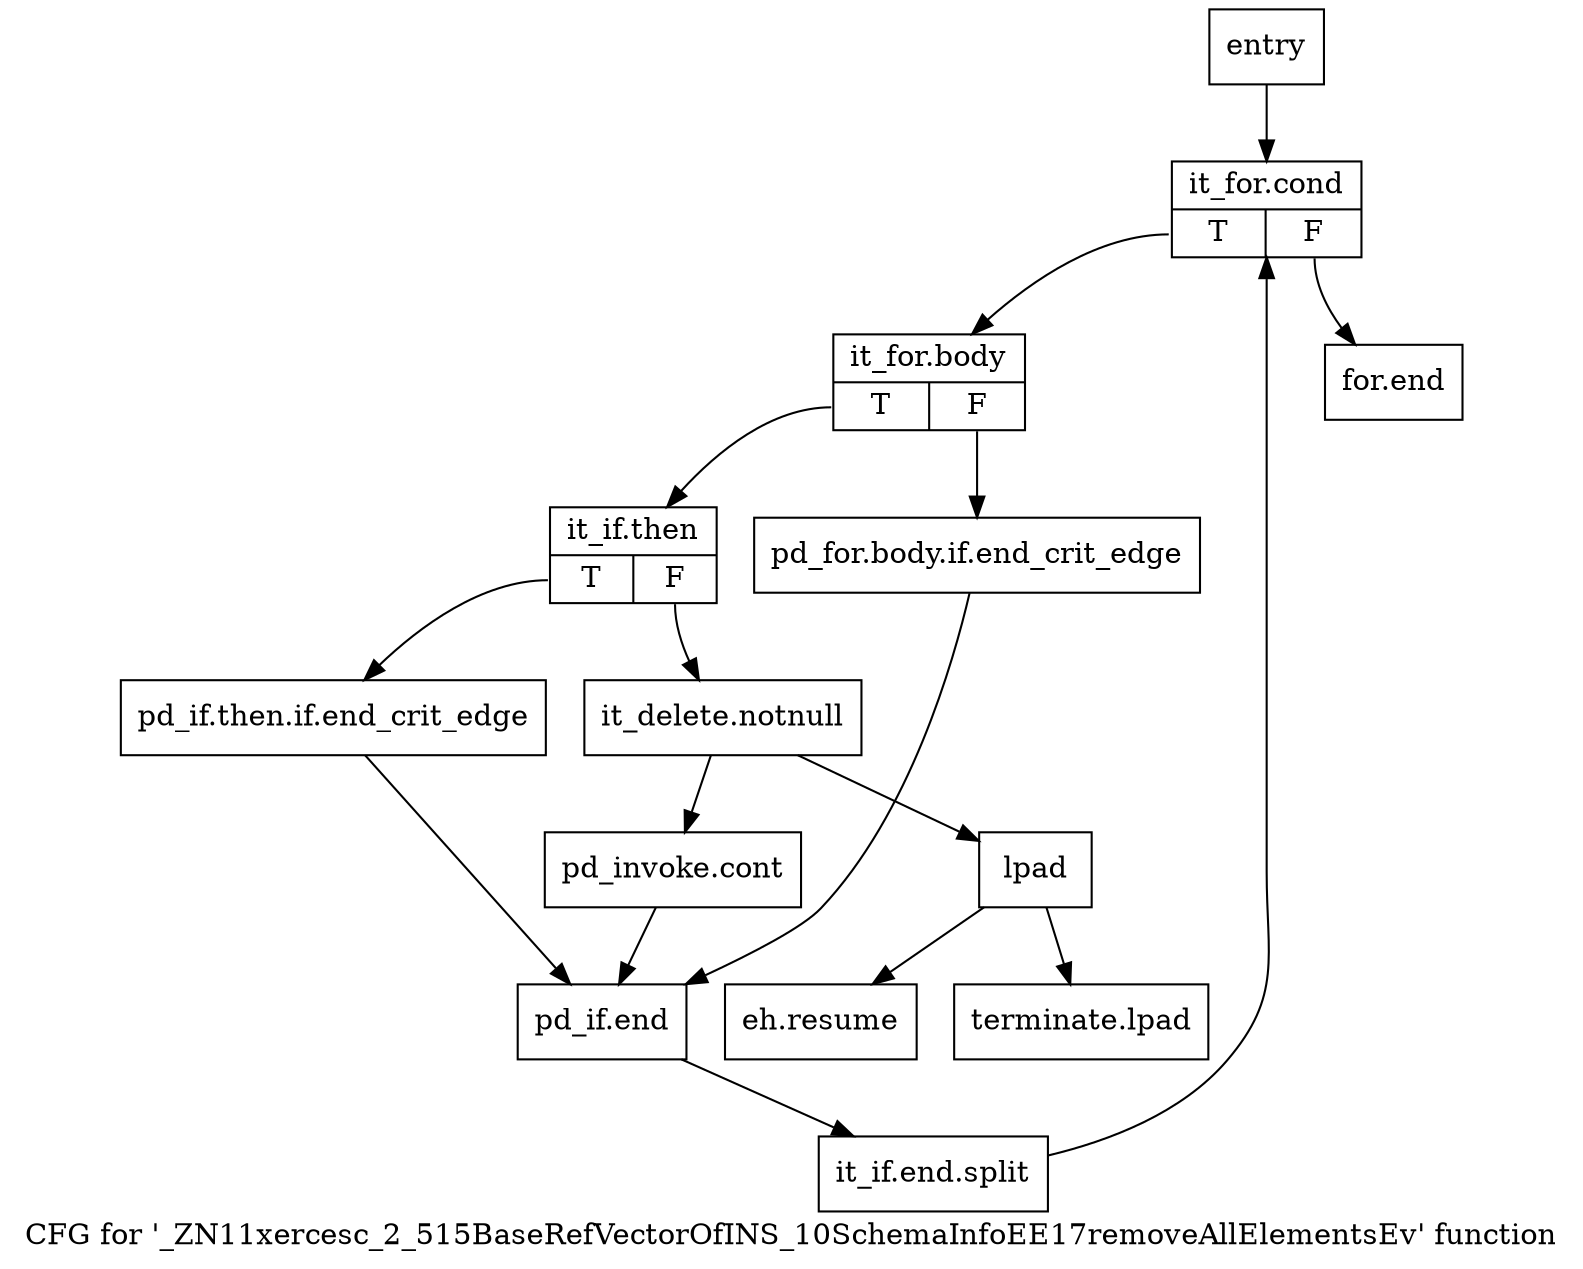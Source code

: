 digraph "CFG for '_ZN11xercesc_2_515BaseRefVectorOfINS_10SchemaInfoEE17removeAllElementsEv' function" {
	label="CFG for '_ZN11xercesc_2_515BaseRefVectorOfINS_10SchemaInfoEE17removeAllElementsEv' function";

	Node0x46788e0 [shape=record,label="{entry}"];
	Node0x46788e0 -> Node0x4678930;
	Node0x4678930 [shape=record,label="{it_for.cond|{<s0>T|<s1>F}}"];
	Node0x4678930:s0 -> Node0x4678980;
	Node0x4678930:s1 -> Node0x4678c00;
	Node0x4678980 [shape=record,label="{it_for.body|{<s0>T|<s1>F}}"];
	Node0x4678980:s0 -> Node0x4678a20;
	Node0x4678980:s1 -> Node0x46789d0;
	Node0x46789d0 [shape=record,label="{pd_for.body.if.end_crit_edge}"];
	Node0x46789d0 -> Node0x4678bb0;
	Node0x4678a20 [shape=record,label="{it_if.then|{<s0>T|<s1>F}}"];
	Node0x4678a20:s0 -> Node0x4678a70;
	Node0x4678a20:s1 -> Node0x4678ac0;
	Node0x4678a70 [shape=record,label="{pd_if.then.if.end_crit_edge}"];
	Node0x4678a70 -> Node0x4678bb0;
	Node0x4678ac0 [shape=record,label="{it_delete.notnull}"];
	Node0x4678ac0 -> Node0x4678b10;
	Node0x4678ac0 -> Node0x4678b60;
	Node0x4678b10 [shape=record,label="{pd_invoke.cont}"];
	Node0x4678b10 -> Node0x4678bb0;
	Node0x4678b60 [shape=record,label="{lpad}"];
	Node0x4678b60 -> Node0x4678c50;
	Node0x4678b60 -> Node0x4678ca0;
	Node0x4678bb0 [shape=record,label="{pd_if.end}"];
	Node0x4678bb0 -> Node0xae35090;
	Node0xae35090 [shape=record,label="{it_if.end.split}"];
	Node0xae35090 -> Node0x4678930;
	Node0x4678c00 [shape=record,label="{for.end}"];
	Node0x4678c50 [shape=record,label="{eh.resume}"];
	Node0x4678ca0 [shape=record,label="{terminate.lpad}"];
}
